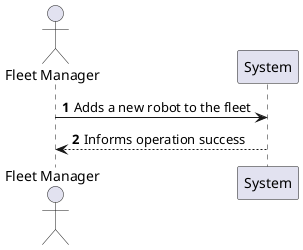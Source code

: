 @startuml
'https://plantuml.com/sequence-diagram

autonumber
actor "Fleet Manager" as CM

CM -> System: Adds a new robot to the fleet
CM <-- System: Informs operation success


@enduml

